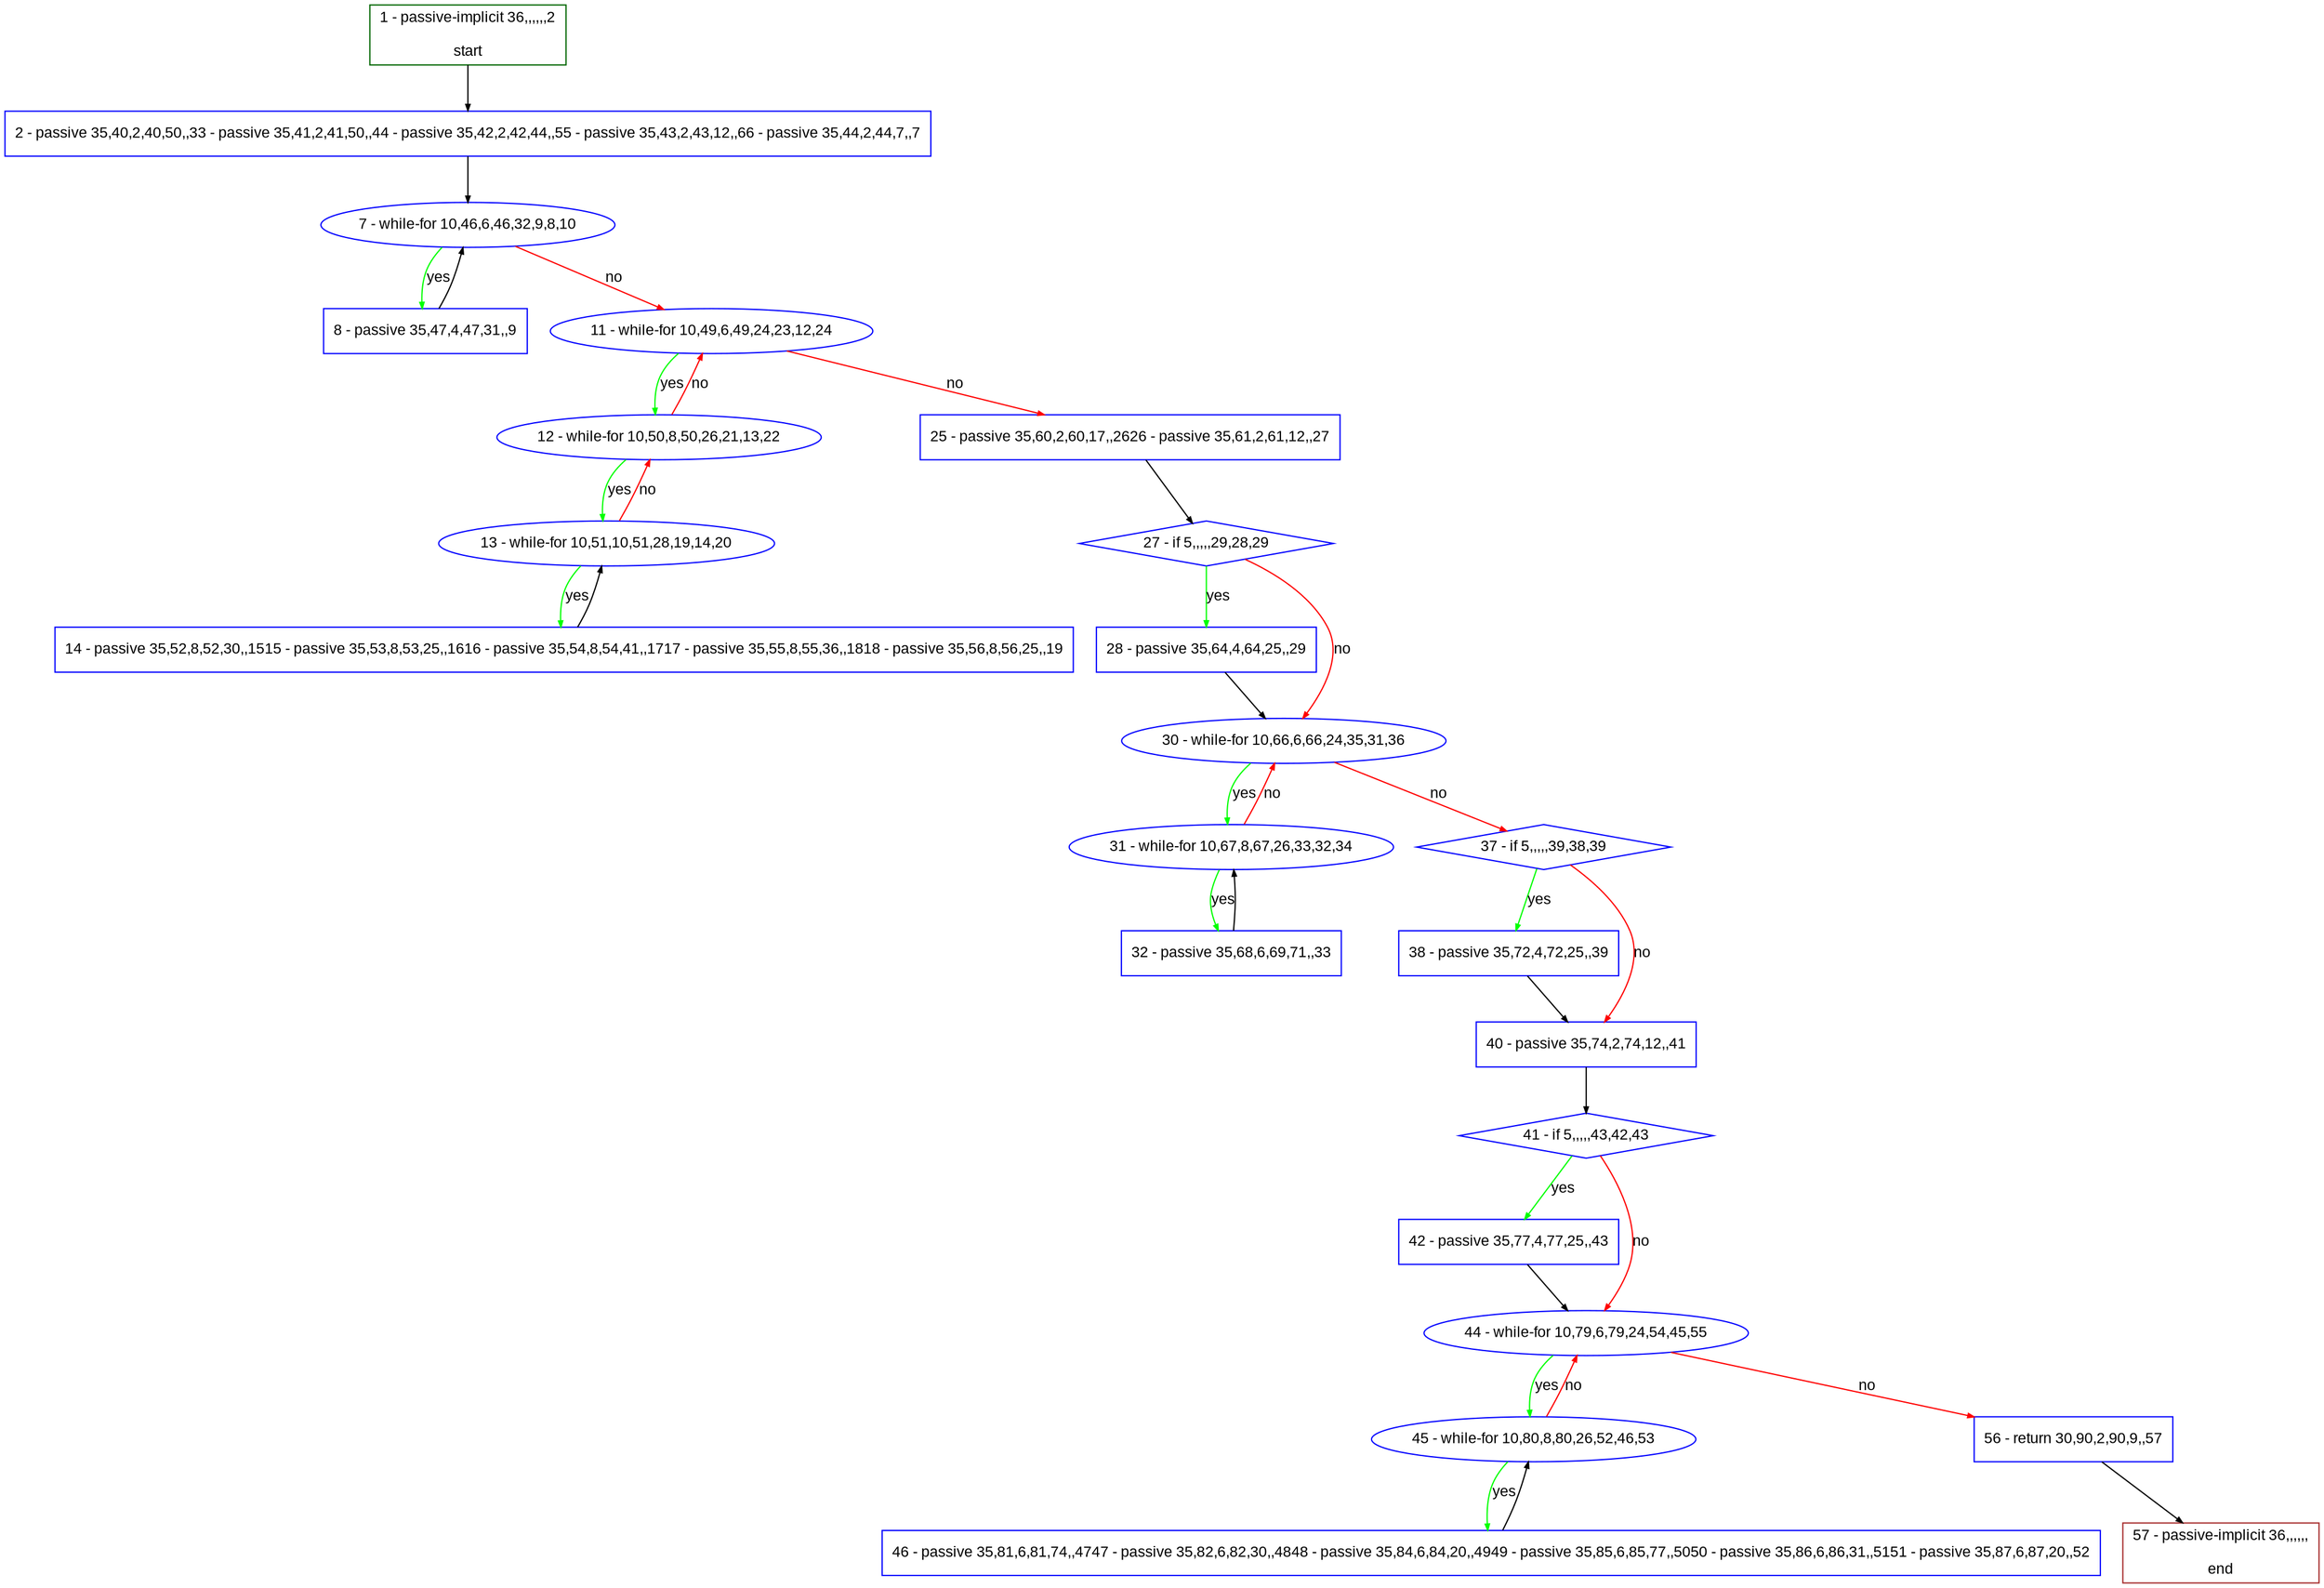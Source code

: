 digraph "" {
  graph [bgcolor="white", fillcolor="#FFFFCC", pack="true", packmode="clust", fontname="Arial", label="", fontsize="12", compound="true", style="rounded,filled"];
  node [node_initialized="no", fillcolor="white", fontname="Arial", label="", color="grey", fontsize="12", fixedsize="false", compound="true", shape="rectangle", style="filled"];
  edge [arrowtail="none", lhead="", fontcolor="black", fontname="Arial", label="", color="black", fontsize="12", arrowhead="normal", arrowsize="0.5", compound="true", ltail="", dir="forward"];
  __N1 [fillcolor="#ffffff", label="2 - passive 35,40,2,40,50,,33 - passive 35,41,2,41,50,,44 - passive 35,42,2,42,44,,55 - passive 35,43,2,43,12,,66 - passive 35,44,2,44,7,,7", color="#0000ff", shape="box", style="filled"];
  __N2 [fillcolor="#ffffff", label="1 - passive-implicit 36,,,,,,2\n\nstart", color="#006400", shape="box", style="filled"];
  __N3 [fillcolor="#ffffff", label="7 - while-for 10,46,6,46,32,9,8,10", color="#0000ff", shape="oval", style="filled"];
  __N4 [fillcolor="#ffffff", label="8 - passive 35,47,4,47,31,,9", color="#0000ff", shape="box", style="filled"];
  __N5 [fillcolor="#ffffff", label="11 - while-for 10,49,6,49,24,23,12,24", color="#0000ff", shape="oval", style="filled"];
  __N6 [fillcolor="#ffffff", label="12 - while-for 10,50,8,50,26,21,13,22", color="#0000ff", shape="oval", style="filled"];
  __N7 [fillcolor="#ffffff", label="25 - passive 35,60,2,60,17,,2626 - passive 35,61,2,61,12,,27", color="#0000ff", shape="box", style="filled"];
  __N8 [fillcolor="#ffffff", label="13 - while-for 10,51,10,51,28,19,14,20", color="#0000ff", shape="oval", style="filled"];
  __N9 [fillcolor="#ffffff", label="14 - passive 35,52,8,52,30,,1515 - passive 35,53,8,53,25,,1616 - passive 35,54,8,54,41,,1717 - passive 35,55,8,55,36,,1818 - passive 35,56,8,56,25,,19", color="#0000ff", shape="box", style="filled"];
  __N10 [fillcolor="#ffffff", label="27 - if 5,,,,,29,28,29", color="#0000ff", shape="diamond", style="filled"];
  __N11 [fillcolor="#ffffff", label="28 - passive 35,64,4,64,25,,29", color="#0000ff", shape="box", style="filled"];
  __N12 [fillcolor="#ffffff", label="30 - while-for 10,66,6,66,24,35,31,36", color="#0000ff", shape="oval", style="filled"];
  __N13 [fillcolor="#ffffff", label="31 - while-for 10,67,8,67,26,33,32,34", color="#0000ff", shape="oval", style="filled"];
  __N14 [fillcolor="#ffffff", label="37 - if 5,,,,,39,38,39", color="#0000ff", shape="diamond", style="filled"];
  __N15 [fillcolor="#ffffff", label="32 - passive 35,68,6,69,71,,33", color="#0000ff", shape="box", style="filled"];
  __N16 [fillcolor="#ffffff", label="38 - passive 35,72,4,72,25,,39", color="#0000ff", shape="box", style="filled"];
  __N17 [fillcolor="#ffffff", label="40 - passive 35,74,2,74,12,,41", color="#0000ff", shape="box", style="filled"];
  __N18 [fillcolor="#ffffff", label="41 - if 5,,,,,43,42,43", color="#0000ff", shape="diamond", style="filled"];
  __N19 [fillcolor="#ffffff", label="42 - passive 35,77,4,77,25,,43", color="#0000ff", shape="box", style="filled"];
  __N20 [fillcolor="#ffffff", label="44 - while-for 10,79,6,79,24,54,45,55", color="#0000ff", shape="oval", style="filled"];
  __N21 [fillcolor="#ffffff", label="45 - while-for 10,80,8,80,26,52,46,53", color="#0000ff", shape="oval", style="filled"];
  __N22 [fillcolor="#ffffff", label="56 - return 30,90,2,90,9,,57", color="#0000ff", shape="box", style="filled"];
  __N23 [fillcolor="#ffffff", label="46 - passive 35,81,6,81,74,,4747 - passive 35,82,6,82,30,,4848 - passive 35,84,6,84,20,,4949 - passive 35,85,6,85,77,,5050 - passive 35,86,6,86,31,,5151 - passive 35,87,6,87,20,,52", color="#0000ff", shape="box", style="filled"];
  __N24 [fillcolor="#ffffff", label="57 - passive-implicit 36,,,,,,\n\nend", color="#a52a2a", shape="box", style="filled"];
  __N2 -> __N1 [arrowtail="none", color="#000000", label="", arrowhead="normal", dir="forward"];
  __N1 -> __N3 [arrowtail="none", color="#000000", label="", arrowhead="normal", dir="forward"];
  __N3 -> __N4 [arrowtail="none", color="#00ff00", label="yes", arrowhead="normal", dir="forward"];
  __N4 -> __N3 [arrowtail="none", color="#000000", label="", arrowhead="normal", dir="forward"];
  __N3 -> __N5 [arrowtail="none", color="#ff0000", label="no", arrowhead="normal", dir="forward"];
  __N5 -> __N6 [arrowtail="none", color="#00ff00", label="yes", arrowhead="normal", dir="forward"];
  __N6 -> __N5 [arrowtail="none", color="#ff0000", label="no", arrowhead="normal", dir="forward"];
  __N5 -> __N7 [arrowtail="none", color="#ff0000", label="no", arrowhead="normal", dir="forward"];
  __N6 -> __N8 [arrowtail="none", color="#00ff00", label="yes", arrowhead="normal", dir="forward"];
  __N8 -> __N6 [arrowtail="none", color="#ff0000", label="no", arrowhead="normal", dir="forward"];
  __N8 -> __N9 [arrowtail="none", color="#00ff00", label="yes", arrowhead="normal", dir="forward"];
  __N9 -> __N8 [arrowtail="none", color="#000000", label="", arrowhead="normal", dir="forward"];
  __N7 -> __N10 [arrowtail="none", color="#000000", label="", arrowhead="normal", dir="forward"];
  __N10 -> __N11 [arrowtail="none", color="#00ff00", label="yes", arrowhead="normal", dir="forward"];
  __N10 -> __N12 [arrowtail="none", color="#ff0000", label="no", arrowhead="normal", dir="forward"];
  __N11 -> __N12 [arrowtail="none", color="#000000", label="", arrowhead="normal", dir="forward"];
  __N12 -> __N13 [arrowtail="none", color="#00ff00", label="yes", arrowhead="normal", dir="forward"];
  __N13 -> __N12 [arrowtail="none", color="#ff0000", label="no", arrowhead="normal", dir="forward"];
  __N12 -> __N14 [arrowtail="none", color="#ff0000", label="no", arrowhead="normal", dir="forward"];
  __N13 -> __N15 [arrowtail="none", color="#00ff00", label="yes", arrowhead="normal", dir="forward"];
  __N15 -> __N13 [arrowtail="none", color="#000000", label="", arrowhead="normal", dir="forward"];
  __N14 -> __N16 [arrowtail="none", color="#00ff00", label="yes", arrowhead="normal", dir="forward"];
  __N14 -> __N17 [arrowtail="none", color="#ff0000", label="no", arrowhead="normal", dir="forward"];
  __N16 -> __N17 [arrowtail="none", color="#000000", label="", arrowhead="normal", dir="forward"];
  __N17 -> __N18 [arrowtail="none", color="#000000", label="", arrowhead="normal", dir="forward"];
  __N18 -> __N19 [arrowtail="none", color="#00ff00", label="yes", arrowhead="normal", dir="forward"];
  __N18 -> __N20 [arrowtail="none", color="#ff0000", label="no", arrowhead="normal", dir="forward"];
  __N19 -> __N20 [arrowtail="none", color="#000000", label="", arrowhead="normal", dir="forward"];
  __N20 -> __N21 [arrowtail="none", color="#00ff00", label="yes", arrowhead="normal", dir="forward"];
  __N21 -> __N20 [arrowtail="none", color="#ff0000", label="no", arrowhead="normal", dir="forward"];
  __N20 -> __N22 [arrowtail="none", color="#ff0000", label="no", arrowhead="normal", dir="forward"];
  __N21 -> __N23 [arrowtail="none", color="#00ff00", label="yes", arrowhead="normal", dir="forward"];
  __N23 -> __N21 [arrowtail="none", color="#000000", label="", arrowhead="normal", dir="forward"];
  __N22 -> __N24 [arrowtail="none", color="#000000", label="", arrowhead="normal", dir="forward"];
}
